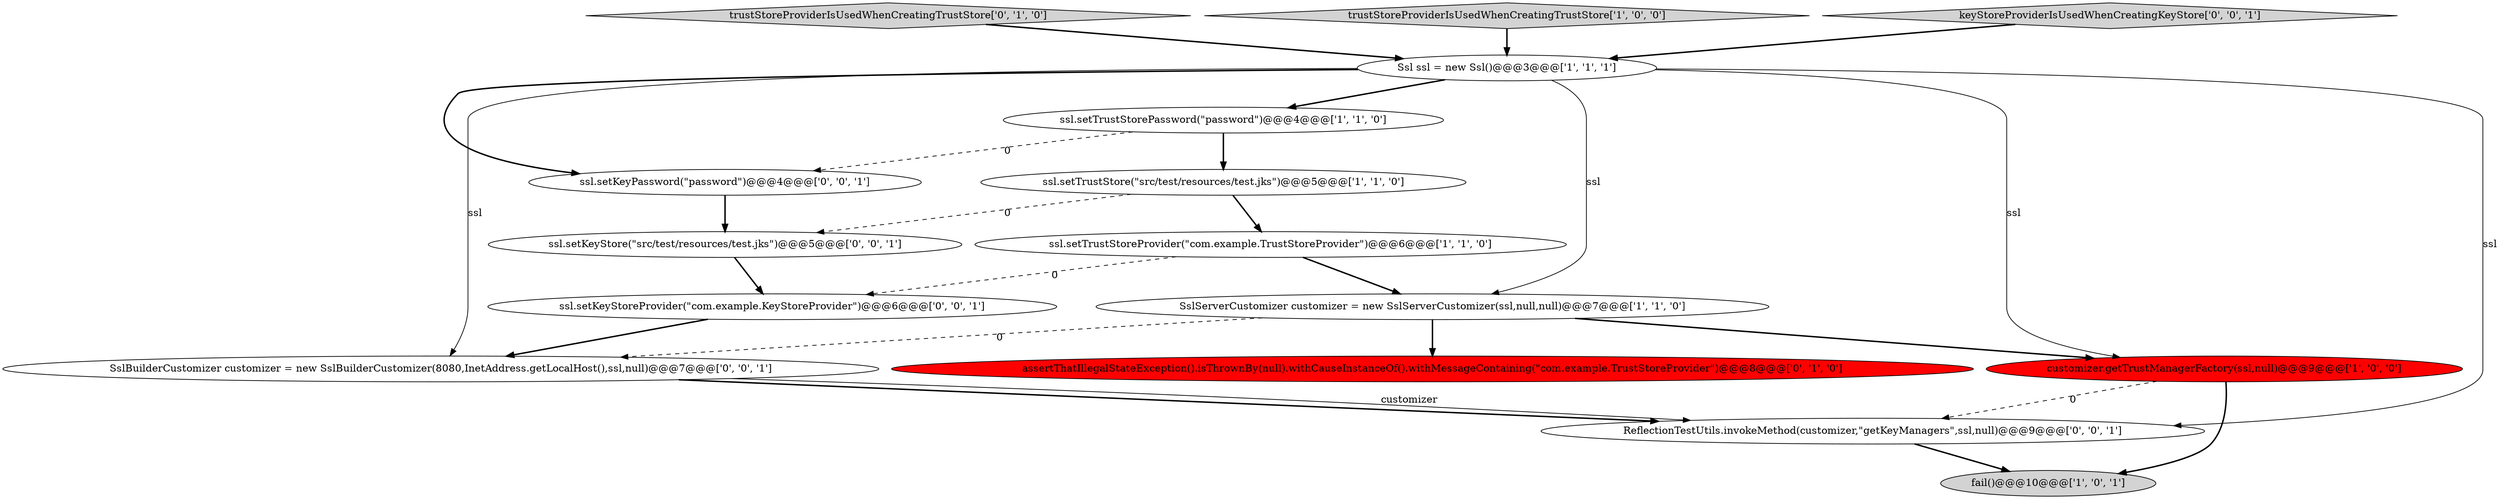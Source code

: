 digraph {
6 [style = filled, label = "fail()@@@10@@@['1', '0', '1']", fillcolor = lightgray, shape = ellipse image = "AAA0AAABBB1BBB"];
3 [style = filled, label = "ssl.setTrustStorePassword(\"password\")@@@4@@@['1', '1', '0']", fillcolor = white, shape = ellipse image = "AAA0AAABBB1BBB"];
9 [style = filled, label = "assertThatIllegalStateException().isThrownBy(null).withCauseInstanceOf().withMessageContaining(\"com.example.TrustStoreProvider\")@@@8@@@['0', '1', '0']", fillcolor = red, shape = ellipse image = "AAA1AAABBB2BBB"];
2 [style = filled, label = "Ssl ssl = new Ssl()@@@3@@@['1', '1', '1']", fillcolor = white, shape = ellipse image = "AAA0AAABBB1BBB"];
0 [style = filled, label = "ssl.setTrustStore(\"src/test/resources/test.jks\")@@@5@@@['1', '1', '0']", fillcolor = white, shape = ellipse image = "AAA0AAABBB1BBB"];
8 [style = filled, label = "trustStoreProviderIsUsedWhenCreatingTrustStore['0', '1', '0']", fillcolor = lightgray, shape = diamond image = "AAA0AAABBB2BBB"];
1 [style = filled, label = "ssl.setTrustStoreProvider(\"com.example.TrustStoreProvider\")@@@6@@@['1', '1', '0']", fillcolor = white, shape = ellipse image = "AAA0AAABBB1BBB"];
11 [style = filled, label = "ssl.setKeyStore(\"src/test/resources/test.jks\")@@@5@@@['0', '0', '1']", fillcolor = white, shape = ellipse image = "AAA0AAABBB3BBB"];
7 [style = filled, label = "trustStoreProviderIsUsedWhenCreatingTrustStore['1', '0', '0']", fillcolor = lightgray, shape = diamond image = "AAA0AAABBB1BBB"];
10 [style = filled, label = "ReflectionTestUtils.invokeMethod(customizer,\"getKeyManagers\",ssl,null)@@@9@@@['0', '0', '1']", fillcolor = white, shape = ellipse image = "AAA0AAABBB3BBB"];
13 [style = filled, label = "keyStoreProviderIsUsedWhenCreatingKeyStore['0', '0', '1']", fillcolor = lightgray, shape = diamond image = "AAA0AAABBB3BBB"];
14 [style = filled, label = "ssl.setKeyPassword(\"password\")@@@4@@@['0', '0', '1']", fillcolor = white, shape = ellipse image = "AAA0AAABBB3BBB"];
15 [style = filled, label = "SslBuilderCustomizer customizer = new SslBuilderCustomizer(8080,InetAddress.getLocalHost(),ssl,null)@@@7@@@['0', '0', '1']", fillcolor = white, shape = ellipse image = "AAA0AAABBB3BBB"];
4 [style = filled, label = "SslServerCustomizer customizer = new SslServerCustomizer(ssl,null,null)@@@7@@@['1', '1', '0']", fillcolor = white, shape = ellipse image = "AAA0AAABBB1BBB"];
5 [style = filled, label = "customizer.getTrustManagerFactory(ssl,null)@@@9@@@['1', '0', '0']", fillcolor = red, shape = ellipse image = "AAA1AAABBB1BBB"];
12 [style = filled, label = "ssl.setKeyStoreProvider(\"com.example.KeyStoreProvider\")@@@6@@@['0', '0', '1']", fillcolor = white, shape = ellipse image = "AAA0AAABBB3BBB"];
4->9 [style = bold, label=""];
1->4 [style = bold, label=""];
15->10 [style = bold, label=""];
2->10 [style = solid, label="ssl"];
2->4 [style = solid, label="ssl"];
2->3 [style = bold, label=""];
12->15 [style = bold, label=""];
11->12 [style = bold, label=""];
0->11 [style = dashed, label="0"];
2->5 [style = solid, label="ssl"];
10->6 [style = bold, label=""];
3->0 [style = bold, label=""];
15->10 [style = solid, label="customizer"];
1->12 [style = dashed, label="0"];
5->6 [style = bold, label=""];
8->2 [style = bold, label=""];
5->10 [style = dashed, label="0"];
7->2 [style = bold, label=""];
0->1 [style = bold, label=""];
4->15 [style = dashed, label="0"];
2->15 [style = solid, label="ssl"];
2->14 [style = bold, label=""];
3->14 [style = dashed, label="0"];
14->11 [style = bold, label=""];
4->5 [style = bold, label=""];
13->2 [style = bold, label=""];
}
